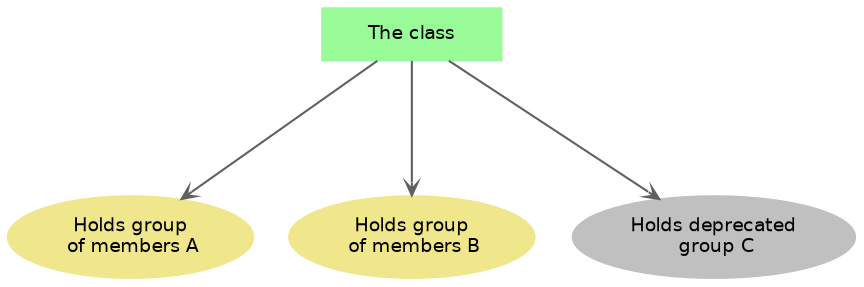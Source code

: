 ﻿ digraph groups_leg {
 splines = true;
 ranksep = 0.9;
 
 node [shape= "polygon", peripheries = 1, fontname=Helvetica, fontsize=9, color = palegreen, style = filled, height = 0.35, width = 1.2]
 cl [ label="The class"];
 
 node  [shape = "ellipse", color = khaki, width = 0.2, height = 0.2 ]
 gr1 [label="Holds group\n of members A"];
 gr2 [label="Holds group\n of members B"];
 node [color = gray]
 gr3 [label="Holds deprecated\n group C"];
 
 edge [ arrowhead="open", style = solid, arrowsize = 0.6, fontname = "Arial", fontsize = 9, fontcolor = blue, color = "#606060" ]
	cl -> gr1;
	cl -> gr2;
	cl -> gr3;
 }
